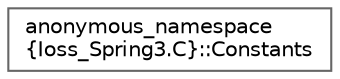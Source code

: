 digraph "Graphical Class Hierarchy"
{
 // INTERACTIVE_SVG=YES
 // LATEX_PDF_SIZE
  bgcolor="transparent";
  edge [fontname=Helvetica,fontsize=10,labelfontname=Helvetica,labelfontsize=10];
  node [fontname=Helvetica,fontsize=10,shape=box,height=0.2,width=0.4];
  rankdir="LR";
  Node0 [id="Node000000",label="anonymous_namespace\l\{Ioss_Spring3.C\}::Constants",height=0.2,width=0.4,color="grey40", fillcolor="white", style="filled",URL="$structanonymous__namespace_02Ioss__Spring3_8C_03_1_1Constants.html",tooltip=" "];
}
